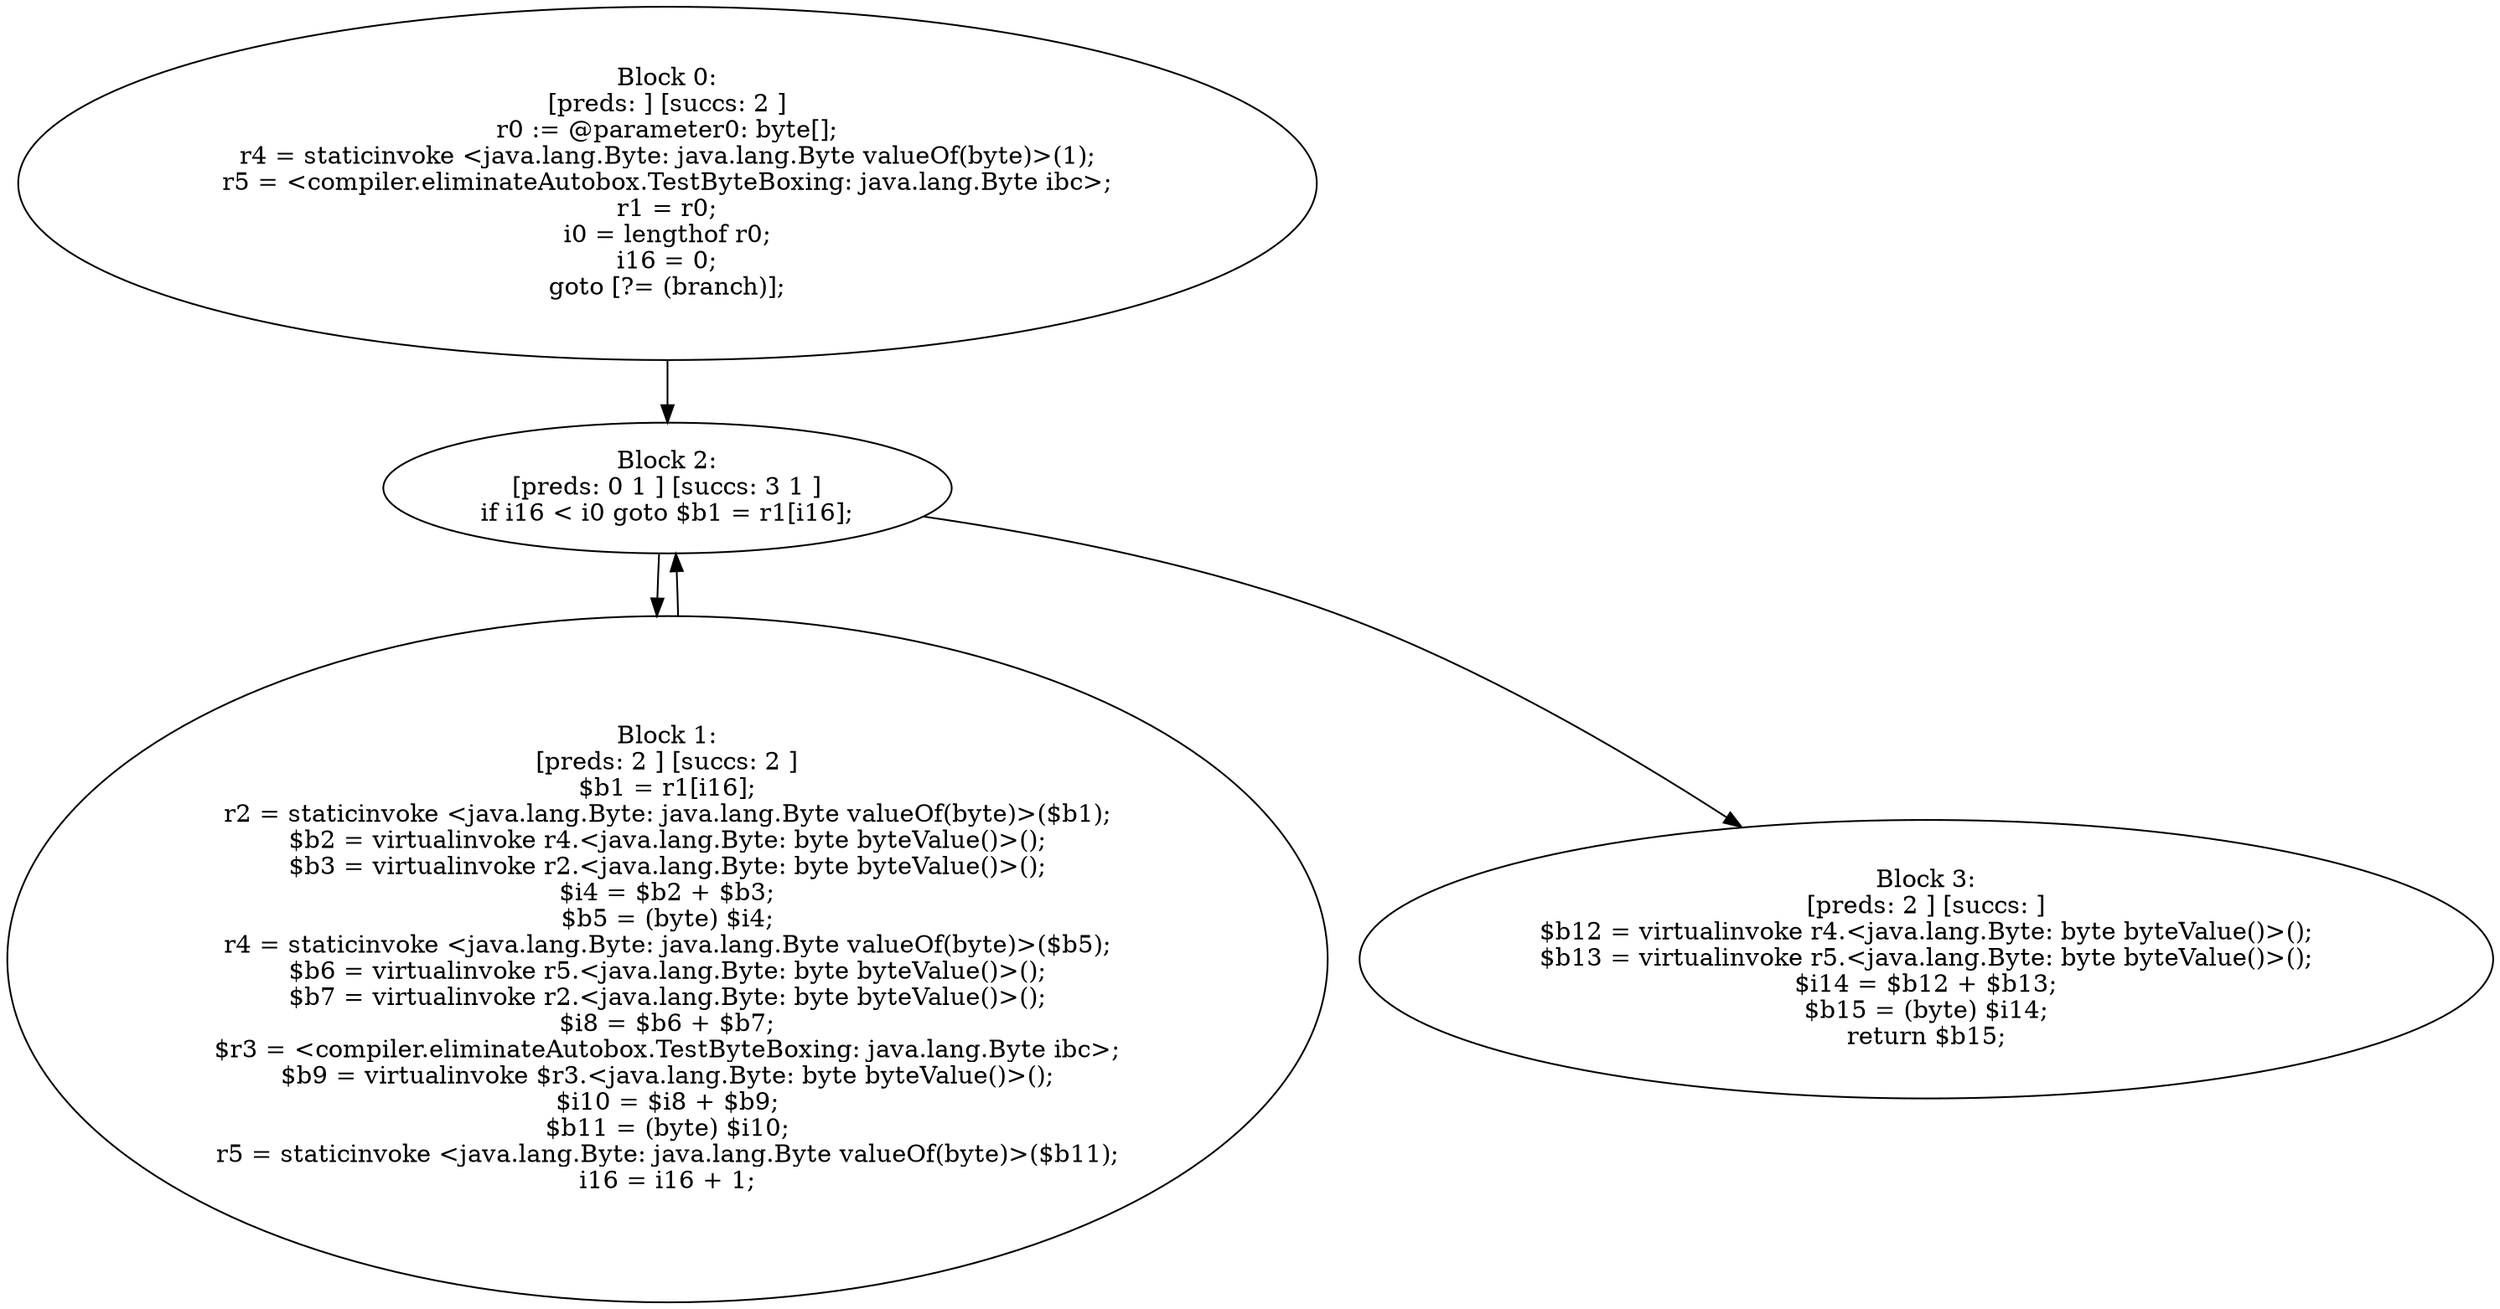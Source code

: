 digraph "unitGraph" {
    "Block 0:
[preds: ] [succs: 2 ]
r0 := @parameter0: byte[];
r4 = staticinvoke <java.lang.Byte: java.lang.Byte valueOf(byte)>(1);
r5 = <compiler.eliminateAutobox.TestByteBoxing: java.lang.Byte ibc>;
r1 = r0;
i0 = lengthof r0;
i16 = 0;
goto [?= (branch)];
"
    "Block 1:
[preds: 2 ] [succs: 2 ]
$b1 = r1[i16];
r2 = staticinvoke <java.lang.Byte: java.lang.Byte valueOf(byte)>($b1);
$b2 = virtualinvoke r4.<java.lang.Byte: byte byteValue()>();
$b3 = virtualinvoke r2.<java.lang.Byte: byte byteValue()>();
$i4 = $b2 + $b3;
$b5 = (byte) $i4;
r4 = staticinvoke <java.lang.Byte: java.lang.Byte valueOf(byte)>($b5);
$b6 = virtualinvoke r5.<java.lang.Byte: byte byteValue()>();
$b7 = virtualinvoke r2.<java.lang.Byte: byte byteValue()>();
$i8 = $b6 + $b7;
$r3 = <compiler.eliminateAutobox.TestByteBoxing: java.lang.Byte ibc>;
$b9 = virtualinvoke $r3.<java.lang.Byte: byte byteValue()>();
$i10 = $i8 + $b9;
$b11 = (byte) $i10;
r5 = staticinvoke <java.lang.Byte: java.lang.Byte valueOf(byte)>($b11);
i16 = i16 + 1;
"
    "Block 2:
[preds: 0 1 ] [succs: 3 1 ]
if i16 < i0 goto $b1 = r1[i16];
"
    "Block 3:
[preds: 2 ] [succs: ]
$b12 = virtualinvoke r4.<java.lang.Byte: byte byteValue()>();
$b13 = virtualinvoke r5.<java.lang.Byte: byte byteValue()>();
$i14 = $b12 + $b13;
$b15 = (byte) $i14;
return $b15;
"
    "Block 0:
[preds: ] [succs: 2 ]
r0 := @parameter0: byte[];
r4 = staticinvoke <java.lang.Byte: java.lang.Byte valueOf(byte)>(1);
r5 = <compiler.eliminateAutobox.TestByteBoxing: java.lang.Byte ibc>;
r1 = r0;
i0 = lengthof r0;
i16 = 0;
goto [?= (branch)];
"->"Block 2:
[preds: 0 1 ] [succs: 3 1 ]
if i16 < i0 goto $b1 = r1[i16];
";
    "Block 1:
[preds: 2 ] [succs: 2 ]
$b1 = r1[i16];
r2 = staticinvoke <java.lang.Byte: java.lang.Byte valueOf(byte)>($b1);
$b2 = virtualinvoke r4.<java.lang.Byte: byte byteValue()>();
$b3 = virtualinvoke r2.<java.lang.Byte: byte byteValue()>();
$i4 = $b2 + $b3;
$b5 = (byte) $i4;
r4 = staticinvoke <java.lang.Byte: java.lang.Byte valueOf(byte)>($b5);
$b6 = virtualinvoke r5.<java.lang.Byte: byte byteValue()>();
$b7 = virtualinvoke r2.<java.lang.Byte: byte byteValue()>();
$i8 = $b6 + $b7;
$r3 = <compiler.eliminateAutobox.TestByteBoxing: java.lang.Byte ibc>;
$b9 = virtualinvoke $r3.<java.lang.Byte: byte byteValue()>();
$i10 = $i8 + $b9;
$b11 = (byte) $i10;
r5 = staticinvoke <java.lang.Byte: java.lang.Byte valueOf(byte)>($b11);
i16 = i16 + 1;
"->"Block 2:
[preds: 0 1 ] [succs: 3 1 ]
if i16 < i0 goto $b1 = r1[i16];
";
    "Block 2:
[preds: 0 1 ] [succs: 3 1 ]
if i16 < i0 goto $b1 = r1[i16];
"->"Block 3:
[preds: 2 ] [succs: ]
$b12 = virtualinvoke r4.<java.lang.Byte: byte byteValue()>();
$b13 = virtualinvoke r5.<java.lang.Byte: byte byteValue()>();
$i14 = $b12 + $b13;
$b15 = (byte) $i14;
return $b15;
";
    "Block 2:
[preds: 0 1 ] [succs: 3 1 ]
if i16 < i0 goto $b1 = r1[i16];
"->"Block 1:
[preds: 2 ] [succs: 2 ]
$b1 = r1[i16];
r2 = staticinvoke <java.lang.Byte: java.lang.Byte valueOf(byte)>($b1);
$b2 = virtualinvoke r4.<java.lang.Byte: byte byteValue()>();
$b3 = virtualinvoke r2.<java.lang.Byte: byte byteValue()>();
$i4 = $b2 + $b3;
$b5 = (byte) $i4;
r4 = staticinvoke <java.lang.Byte: java.lang.Byte valueOf(byte)>($b5);
$b6 = virtualinvoke r5.<java.lang.Byte: byte byteValue()>();
$b7 = virtualinvoke r2.<java.lang.Byte: byte byteValue()>();
$i8 = $b6 + $b7;
$r3 = <compiler.eliminateAutobox.TestByteBoxing: java.lang.Byte ibc>;
$b9 = virtualinvoke $r3.<java.lang.Byte: byte byteValue()>();
$i10 = $i8 + $b9;
$b11 = (byte) $i10;
r5 = staticinvoke <java.lang.Byte: java.lang.Byte valueOf(byte)>($b11);
i16 = i16 + 1;
";
}
